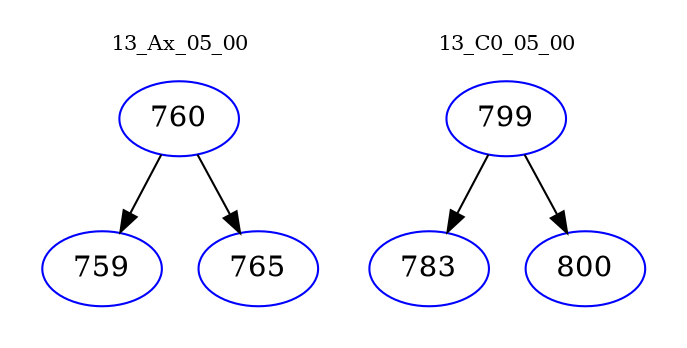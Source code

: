 digraph{
subgraph cluster_0 {
color = white
label = "13_Ax_05_00";
fontsize=10;
T0_760 [label="760", color="blue"]
T0_760 -> T0_759 [color="black"]
T0_759 [label="759", color="blue"]
T0_760 -> T0_765 [color="black"]
T0_765 [label="765", color="blue"]
}
subgraph cluster_1 {
color = white
label = "13_C0_05_00";
fontsize=10;
T1_799 [label="799", color="blue"]
T1_799 -> T1_783 [color="black"]
T1_783 [label="783", color="blue"]
T1_799 -> T1_800 [color="black"]
T1_800 [label="800", color="blue"]
}
}
